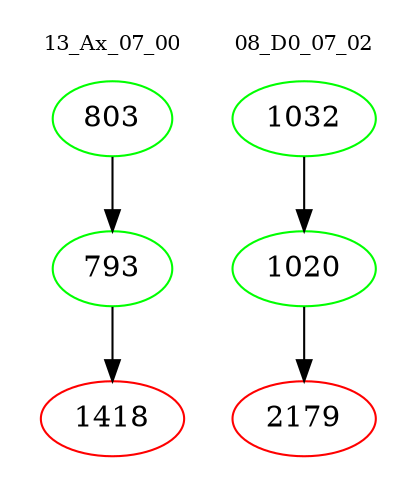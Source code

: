 digraph{
subgraph cluster_0 {
color = white
label = "13_Ax_07_00";
fontsize=10;
T0_803 [label="803", color="green"]
T0_803 -> T0_793 [color="black"]
T0_793 [label="793", color="green"]
T0_793 -> T0_1418 [color="black"]
T0_1418 [label="1418", color="red"]
}
subgraph cluster_1 {
color = white
label = "08_D0_07_02";
fontsize=10;
T1_1032 [label="1032", color="green"]
T1_1032 -> T1_1020 [color="black"]
T1_1020 [label="1020", color="green"]
T1_1020 -> T1_2179 [color="black"]
T1_2179 [label="2179", color="red"]
}
}
